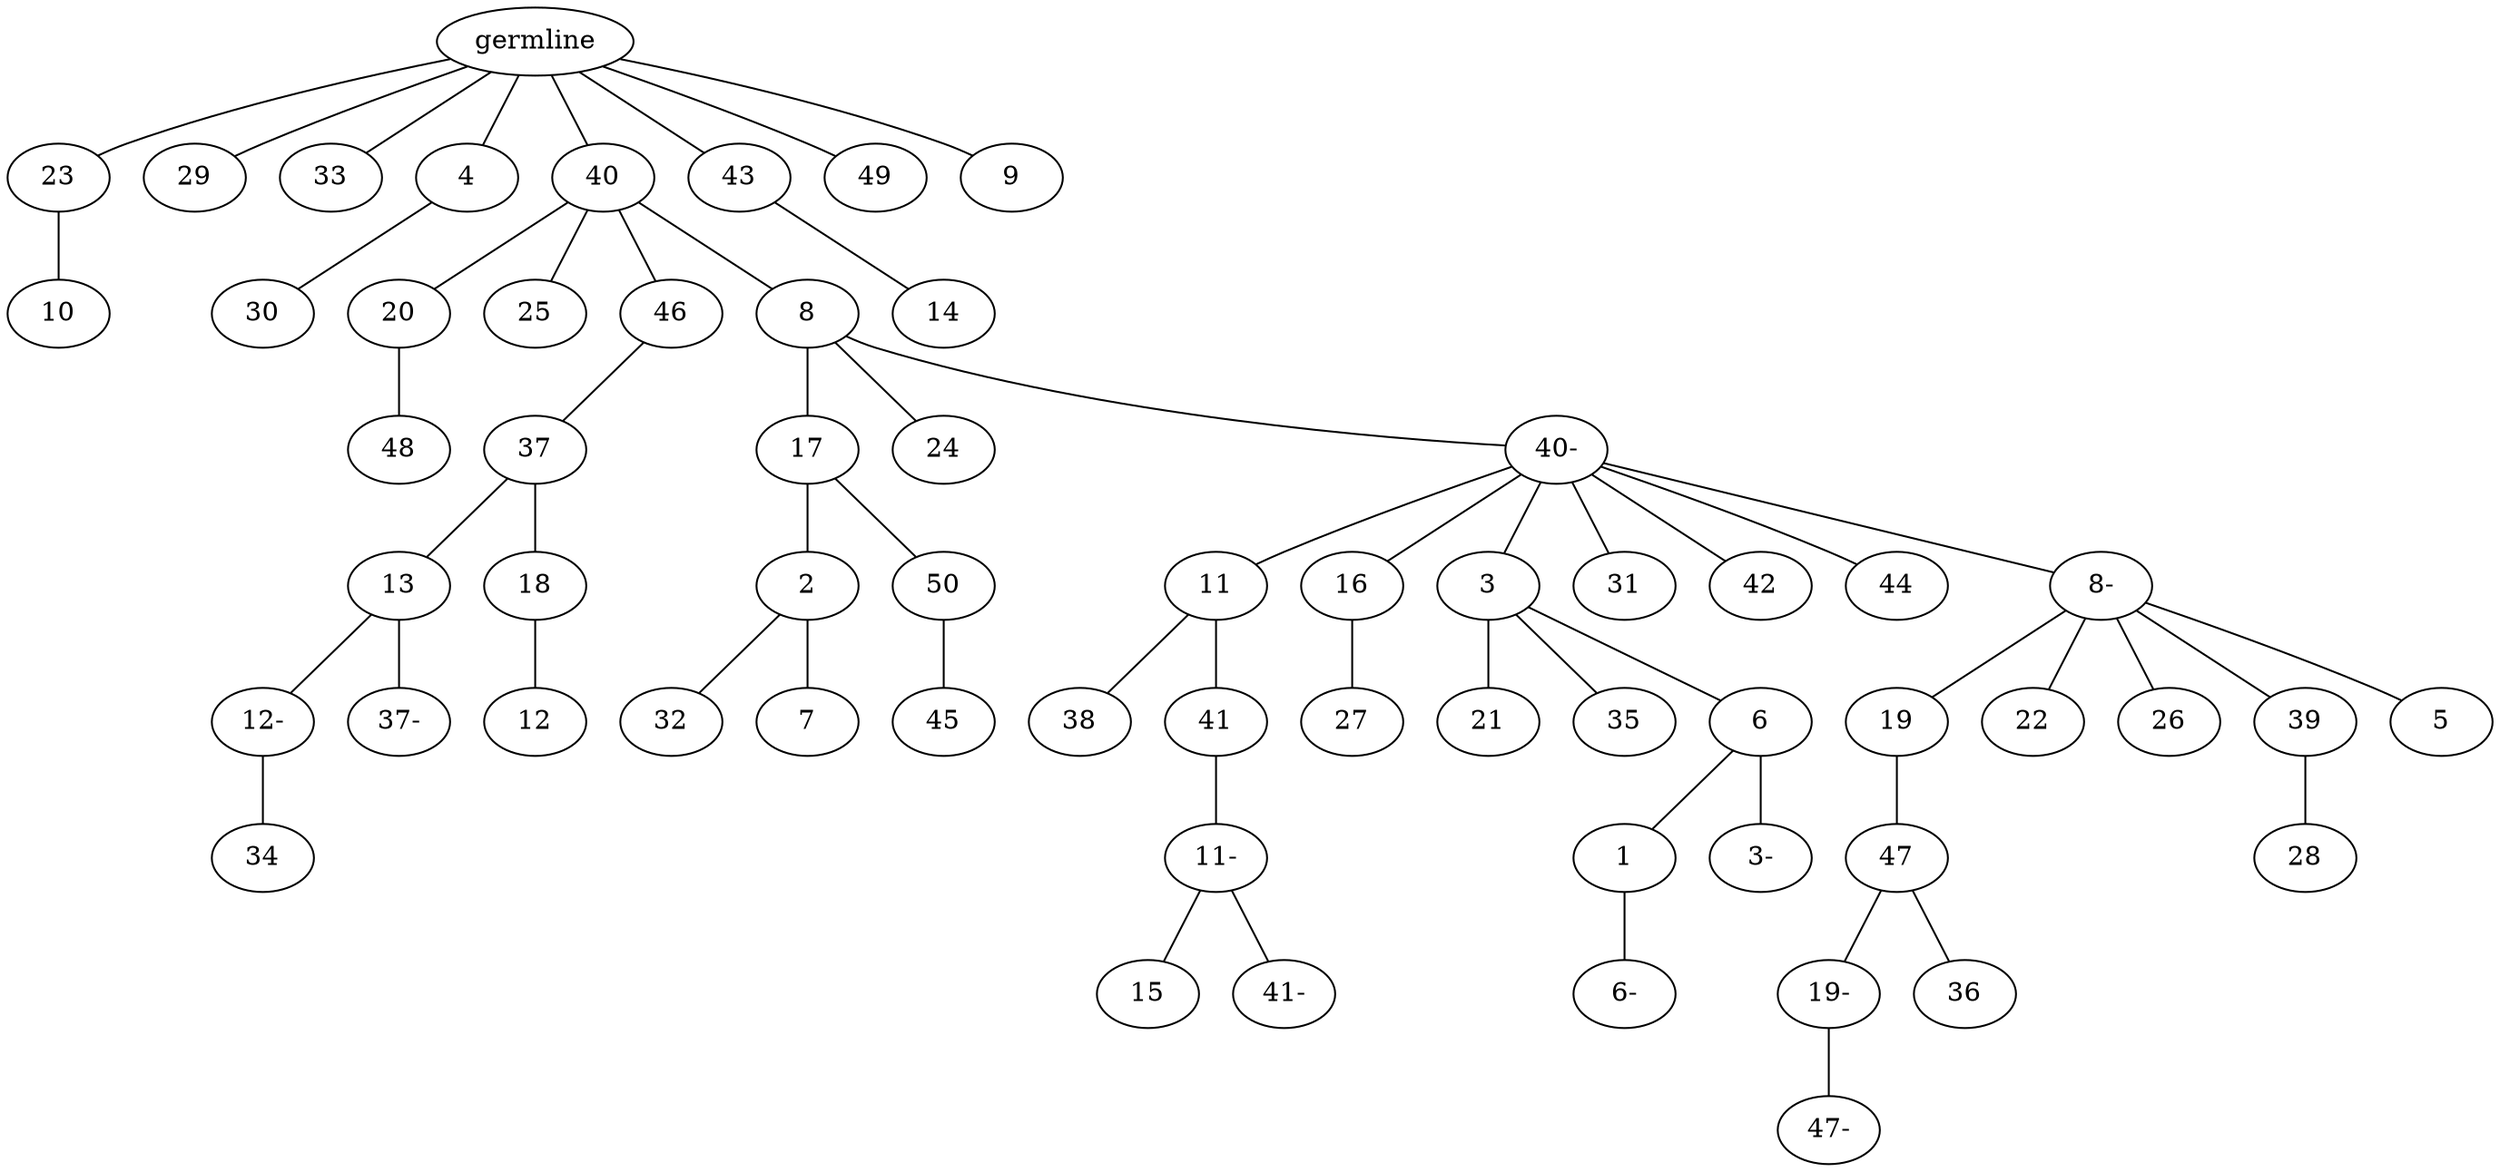 graph tree {
    "140281560719024" [label="germline"];
    "140281541494624" [label="23"];
    "140281541496640" [label="10"];
    "140281541495296" [label="29"];
    "140281541493856" [label="33"];
    "140281541493904" [label="4"];
    "140281541496400" [label="30"];
    "140281541496688" [label="40"];
    "140281541493760" [label="20"];
    "140281541493712" [label="48"];
    "140281541495200" [label="25"];
    "140281541494096" [label="46"];
    "140281541494144" [label="37"];
    "140281541495152" [label="13"];
    "140281541495392" [label="12-"];
    "140281541492992" [label="34"];
    "140281541495008" [label="37-"];
    "140281541492944" [label="18"];
    "140281539874288" [label="12"];
    "140281541495536" [label="8"];
    "140281541496304" [label="17"];
    "140281541462672" [label="2"];
    "140281541461904" [label="32"];
    "140281541461712" [label="7"];
    "140281541463296" [label="50"];
    "140281541460704" [label="45"];
    "140281541495104" [label="24"];
    "140281541461520" [label="40-"];
    "140281541461664" [label="11"];
    "140281541463440" [label="38"];
    "140281541460080" [label="41"];
    "140281541462624" [label="11-"];
    "140281541463200" [label="15"];
    "140281541460128" [label="41-"];
    "140281541462096" [label="16"];
    "140281541461184" [label="27"];
    "140281541460656" [label="3"];
    "140281541461280" [label="21"];
    "140281541462528" [label="35"];
    "140281541460896" [label="6"];
    "140281541461952" [label="1"];
    "140281547684112" [label="6-"];
    "140281541462720" [label="3-"];
    "140281541460752" [label="31"];
    "140281541462864" [label="42"];
    "140281547685504" [label="44"];
    "140281547682720" [label="8-"];
    "140281547681952" [label="19"];
    "140281547682528" [label="47"];
    "140281547685216" [label="19-"];
    "140281547685648" [label="47-"];
    "140281547684592" [label="36"];
    "140281547683440" [label="22"];
    "140281547681856" [label="26"];
    "140281547684736" [label="39"];
    "140281547685264" [label="28"];
    "140281547684976" [label="5"];
    "140281541495680" [label="43"];
    "140281541495056" [label="14"];
    "140281541494384" [label="49"];
    "140281541493664" [label="9"];
    "140281560719024" -- "140281541494624";
    "140281560719024" -- "140281541495296";
    "140281560719024" -- "140281541493856";
    "140281560719024" -- "140281541493904";
    "140281560719024" -- "140281541496688";
    "140281560719024" -- "140281541495680";
    "140281560719024" -- "140281541494384";
    "140281560719024" -- "140281541493664";
    "140281541494624" -- "140281541496640";
    "140281541493904" -- "140281541496400";
    "140281541496688" -- "140281541493760";
    "140281541496688" -- "140281541495200";
    "140281541496688" -- "140281541494096";
    "140281541496688" -- "140281541495536";
    "140281541493760" -- "140281541493712";
    "140281541494096" -- "140281541494144";
    "140281541494144" -- "140281541495152";
    "140281541494144" -- "140281541492944";
    "140281541495152" -- "140281541495392";
    "140281541495152" -- "140281541495008";
    "140281541495392" -- "140281541492992";
    "140281541492944" -- "140281539874288";
    "140281541495536" -- "140281541496304";
    "140281541495536" -- "140281541495104";
    "140281541495536" -- "140281541461520";
    "140281541496304" -- "140281541462672";
    "140281541496304" -- "140281541463296";
    "140281541462672" -- "140281541461904";
    "140281541462672" -- "140281541461712";
    "140281541463296" -- "140281541460704";
    "140281541461520" -- "140281541461664";
    "140281541461520" -- "140281541462096";
    "140281541461520" -- "140281541460656";
    "140281541461520" -- "140281541460752";
    "140281541461520" -- "140281541462864";
    "140281541461520" -- "140281547685504";
    "140281541461520" -- "140281547682720";
    "140281541461664" -- "140281541463440";
    "140281541461664" -- "140281541460080";
    "140281541460080" -- "140281541462624";
    "140281541462624" -- "140281541463200";
    "140281541462624" -- "140281541460128";
    "140281541462096" -- "140281541461184";
    "140281541460656" -- "140281541461280";
    "140281541460656" -- "140281541462528";
    "140281541460656" -- "140281541460896";
    "140281541460896" -- "140281541461952";
    "140281541460896" -- "140281541462720";
    "140281541461952" -- "140281547684112";
    "140281547682720" -- "140281547681952";
    "140281547682720" -- "140281547683440";
    "140281547682720" -- "140281547681856";
    "140281547682720" -- "140281547684736";
    "140281547682720" -- "140281547684976";
    "140281547681952" -- "140281547682528";
    "140281547682528" -- "140281547685216";
    "140281547682528" -- "140281547684592";
    "140281547685216" -- "140281547685648";
    "140281547684736" -- "140281547685264";
    "140281541495680" -- "140281541495056";
}
